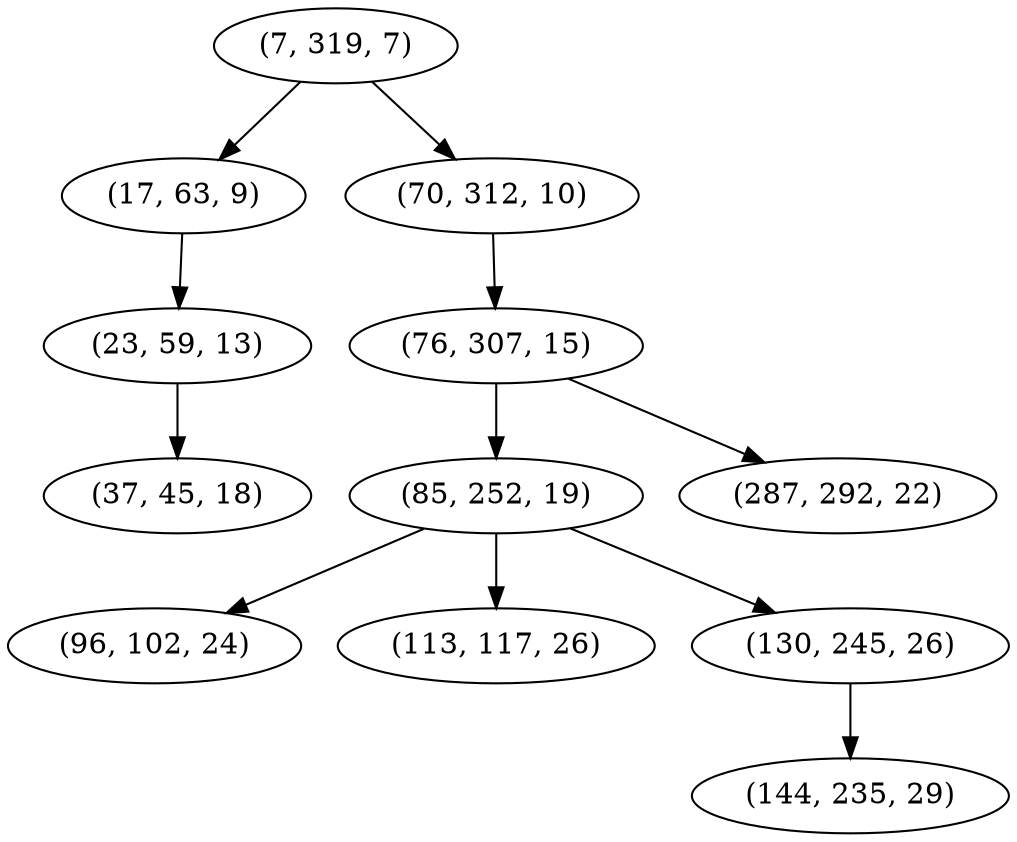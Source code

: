 digraph tree {
    "(7, 319, 7)";
    "(17, 63, 9)";
    "(23, 59, 13)";
    "(37, 45, 18)";
    "(70, 312, 10)";
    "(76, 307, 15)";
    "(85, 252, 19)";
    "(96, 102, 24)";
    "(113, 117, 26)";
    "(130, 245, 26)";
    "(144, 235, 29)";
    "(287, 292, 22)";
    "(7, 319, 7)" -> "(17, 63, 9)";
    "(7, 319, 7)" -> "(70, 312, 10)";
    "(17, 63, 9)" -> "(23, 59, 13)";
    "(23, 59, 13)" -> "(37, 45, 18)";
    "(70, 312, 10)" -> "(76, 307, 15)";
    "(76, 307, 15)" -> "(85, 252, 19)";
    "(76, 307, 15)" -> "(287, 292, 22)";
    "(85, 252, 19)" -> "(96, 102, 24)";
    "(85, 252, 19)" -> "(113, 117, 26)";
    "(85, 252, 19)" -> "(130, 245, 26)";
    "(130, 245, 26)" -> "(144, 235, 29)";
}
